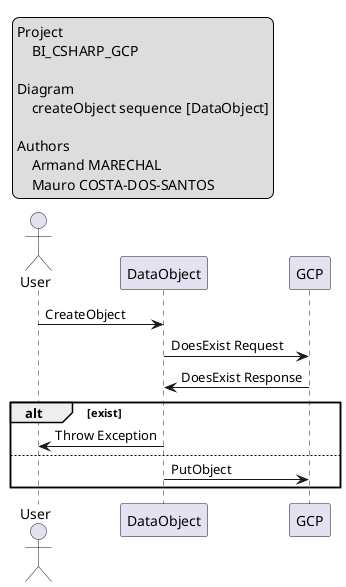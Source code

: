 @startuml DataObject_Create

legend top left
    Project
        BI_CSHARP_GCP

    Diagram
        createObject sequence [DataObject]

    Authors
        Armand MARECHAL
        Mauro COSTA-DOS-SANTOS 
endlegend

actor User

participant "DataObject" as App
participant "GCP" as GCP

User -> App: CreateObject
App -> GCP: DoesExist Request
GCP -> App: DoesExist Response

alt exist
    App -> User: Throw Exception
else
    App -> GCP: PutObject
end

@enduml